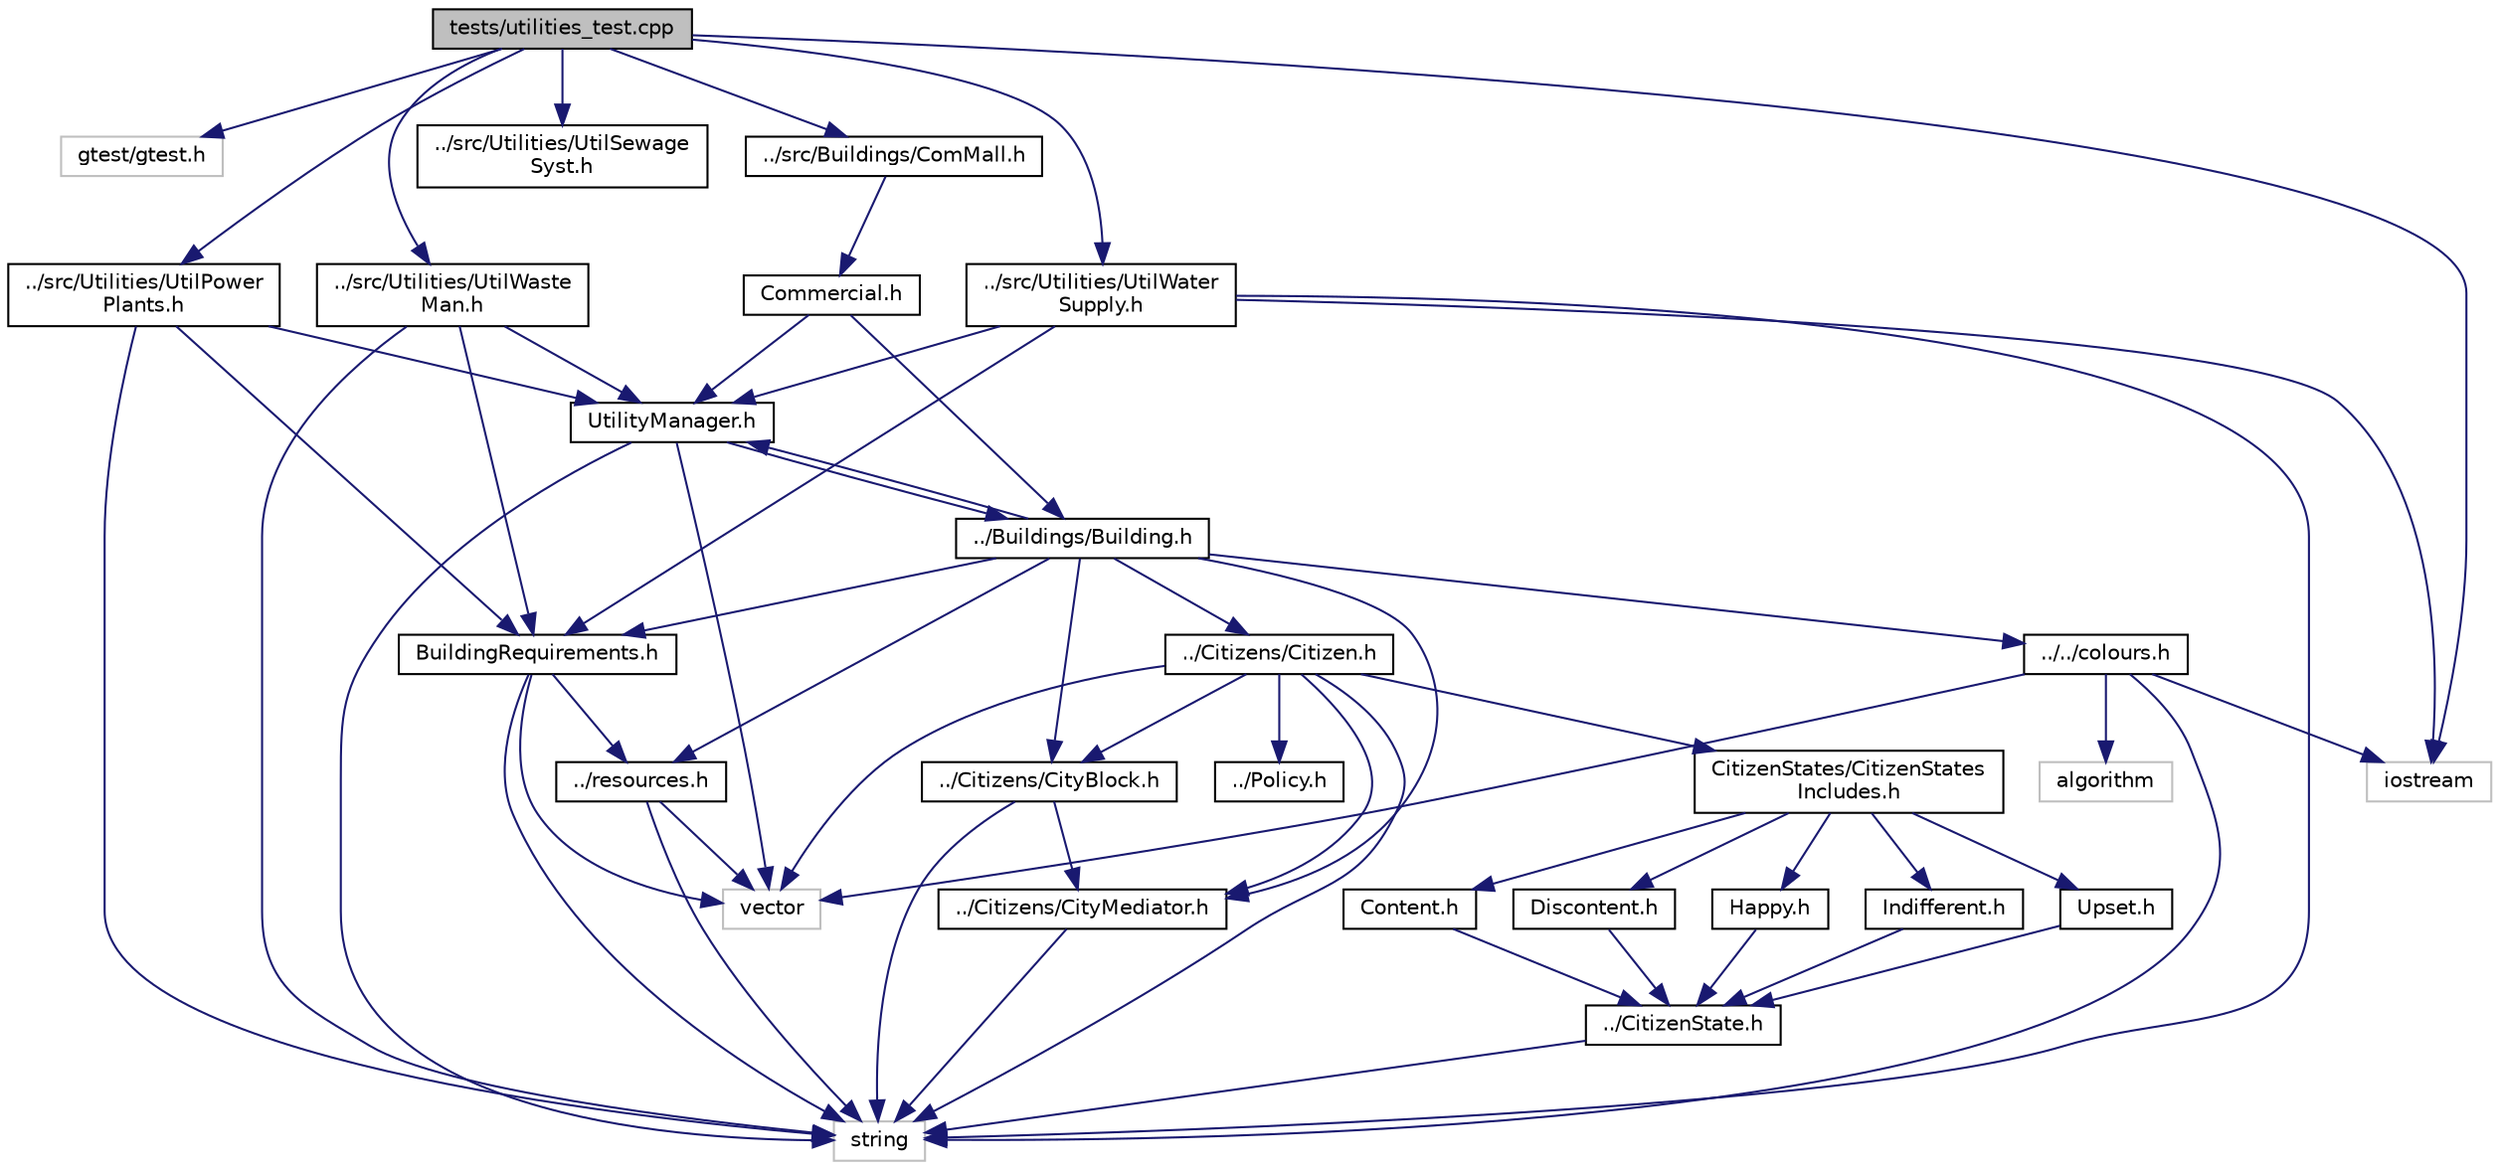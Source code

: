 digraph "tests/utilities_test.cpp"
{
 // LATEX_PDF_SIZE
  edge [fontname="Helvetica",fontsize="10",labelfontname="Helvetica",labelfontsize="10"];
  node [fontname="Helvetica",fontsize="10",shape=record];
  Node1 [label="tests/utilities_test.cpp",height=0.2,width=0.4,color="black", fillcolor="grey75", style="filled", fontcolor="black",tooltip=" "];
  Node1 -> Node2 [color="midnightblue",fontsize="10",style="solid"];
  Node2 [label="gtest/gtest.h",height=0.2,width=0.4,color="grey75", fillcolor="white", style="filled",tooltip=" "];
  Node1 -> Node3 [color="midnightblue",fontsize="10",style="solid"];
  Node3 [label="iostream",height=0.2,width=0.4,color="grey75", fillcolor="white", style="filled",tooltip=" "];
  Node1 -> Node4 [color="midnightblue",fontsize="10",style="solid"];
  Node4 [label="../src/Utilities/UtilPower\lPlants.h",height=0.2,width=0.4,color="black", fillcolor="white", style="filled",URL="$UtilPowerPlants_8h.html",tooltip="Header file for the UtilPowerPlants class which implements the Power Plant utility system."];
  Node4 -> Node5 [color="midnightblue",fontsize="10",style="solid"];
  Node5 [label="UtilityManager.h",height=0.2,width=0.4,color="black", fillcolor="white", style="filled",URL="$UtilityManager_8h.html",tooltip="Header file for the UtilityManager class, which serves as an abstract base class for utility services..."];
  Node5 -> Node6 [color="midnightblue",fontsize="10",style="solid"];
  Node6 [label="vector",height=0.2,width=0.4,color="grey75", fillcolor="white", style="filled",tooltip=" "];
  Node5 -> Node7 [color="midnightblue",fontsize="10",style="solid"];
  Node7 [label="string",height=0.2,width=0.4,color="grey75", fillcolor="white", style="filled",tooltip=" "];
  Node5 -> Node8 [color="midnightblue",fontsize="10",style="solid"];
  Node8 [label="../Buildings/Building.h",height=0.2,width=0.4,color="black", fillcolor="white", style="filled",URL="$Building_8h.html",tooltip=" "];
  Node8 -> Node9 [color="midnightblue",fontsize="10",style="solid"];
  Node9 [label="../../colours.h",height=0.2,width=0.4,color="black", fillcolor="white", style="filled",URL="$colours_8h.html",tooltip=" "];
  Node9 -> Node7 [color="midnightblue",fontsize="10",style="solid"];
  Node9 -> Node3 [color="midnightblue",fontsize="10",style="solid"];
  Node9 -> Node6 [color="midnightblue",fontsize="10",style="solid"];
  Node9 -> Node10 [color="midnightblue",fontsize="10",style="solid"];
  Node10 [label="algorithm",height=0.2,width=0.4,color="grey75", fillcolor="white", style="filled",tooltip=" "];
  Node8 -> Node5 [color="midnightblue",fontsize="10",style="solid"];
  Node8 -> Node11 [color="midnightblue",fontsize="10",style="solid"];
  Node11 [label="../Citizens/CityMediator.h",height=0.2,width=0.4,color="black", fillcolor="white", style="filled",URL="$CityMediator_8h.html",tooltip=" "];
  Node11 -> Node7 [color="midnightblue",fontsize="10",style="solid"];
  Node8 -> Node12 [color="midnightblue",fontsize="10",style="solid"];
  Node12 [label="../Citizens/CityBlock.h",height=0.2,width=0.4,color="black", fillcolor="white", style="filled",URL="$CityBlock_8h.html",tooltip=" "];
  Node12 -> Node11 [color="midnightblue",fontsize="10",style="solid"];
  Node12 -> Node7 [color="midnightblue",fontsize="10",style="solid"];
  Node8 -> Node13 [color="midnightblue",fontsize="10",style="solid"];
  Node13 [label="../Citizens/Citizen.h",height=0.2,width=0.4,color="black", fillcolor="white", style="filled",URL="$Citizen_8h.html",tooltip=" "];
  Node13 -> Node14 [color="midnightblue",fontsize="10",style="solid"];
  Node14 [label="CitizenStates/CitizenStates\lIncludes.h",height=0.2,width=0.4,color="black", fillcolor="white", style="filled",URL="$CitizenStatesIncludes_8h.html",tooltip=" "];
  Node14 -> Node15 [color="midnightblue",fontsize="10",style="solid"];
  Node15 [label="Content.h",height=0.2,width=0.4,color="black", fillcolor="white", style="filled",URL="$Content_8h.html",tooltip=" "];
  Node15 -> Node16 [color="midnightblue",fontsize="10",style="solid"];
  Node16 [label="../CitizenState.h",height=0.2,width=0.4,color="black", fillcolor="white", style="filled",URL="$CitizenState_8h.html",tooltip=" "];
  Node16 -> Node7 [color="midnightblue",fontsize="10",style="solid"];
  Node14 -> Node17 [color="midnightblue",fontsize="10",style="solid"];
  Node17 [label="Discontent.h",height=0.2,width=0.4,color="black", fillcolor="white", style="filled",URL="$Discontent_8h.html",tooltip=" "];
  Node17 -> Node16 [color="midnightblue",fontsize="10",style="solid"];
  Node14 -> Node18 [color="midnightblue",fontsize="10",style="solid"];
  Node18 [label="Happy.h",height=0.2,width=0.4,color="black", fillcolor="white", style="filled",URL="$Happy_8h.html",tooltip=" "];
  Node18 -> Node16 [color="midnightblue",fontsize="10",style="solid"];
  Node14 -> Node19 [color="midnightblue",fontsize="10",style="solid"];
  Node19 [label="Indifferent.h",height=0.2,width=0.4,color="black", fillcolor="white", style="filled",URL="$Indifferent_8h.html",tooltip=" "];
  Node19 -> Node16 [color="midnightblue",fontsize="10",style="solid"];
  Node14 -> Node20 [color="midnightblue",fontsize="10",style="solid"];
  Node20 [label="Upset.h",height=0.2,width=0.4,color="black", fillcolor="white", style="filled",URL="$Upset_8h.html",tooltip=" "];
  Node20 -> Node16 [color="midnightblue",fontsize="10",style="solid"];
  Node13 -> Node12 [color="midnightblue",fontsize="10",style="solid"];
  Node13 -> Node11 [color="midnightblue",fontsize="10",style="solid"];
  Node13 -> Node21 [color="midnightblue",fontsize="10",style="solid"];
  Node21 [label="../Policy.h",height=0.2,width=0.4,color="black", fillcolor="white", style="filled",URL="$Policy_8h.html",tooltip=" "];
  Node13 -> Node7 [color="midnightblue",fontsize="10",style="solid"];
  Node13 -> Node6 [color="midnightblue",fontsize="10",style="solid"];
  Node8 -> Node22 [color="midnightblue",fontsize="10",style="solid"];
  Node22 [label="../resources.h",height=0.2,width=0.4,color="black", fillcolor="white", style="filled",URL="$resources_8h.html",tooltip=" "];
  Node22 -> Node6 [color="midnightblue",fontsize="10",style="solid"];
  Node22 -> Node7 [color="midnightblue",fontsize="10",style="solid"];
  Node8 -> Node23 [color="midnightblue",fontsize="10",style="solid"];
  Node23 [label="BuildingRequirements.h",height=0.2,width=0.4,color="black", fillcolor="white", style="filled",URL="$BuildingRequirements_8h.html",tooltip=" "];
  Node23 -> Node22 [color="midnightblue",fontsize="10",style="solid"];
  Node23 -> Node6 [color="midnightblue",fontsize="10",style="solid"];
  Node23 -> Node7 [color="midnightblue",fontsize="10",style="solid"];
  Node4 -> Node23 [color="midnightblue",fontsize="10",style="solid"];
  Node4 -> Node7 [color="midnightblue",fontsize="10",style="solid"];
  Node1 -> Node24 [color="midnightblue",fontsize="10",style="solid"];
  Node24 [label="../src/Utilities/UtilSewage\lSyst.h",height=0.2,width=0.4,color="black", fillcolor="white", style="filled",URL="$UtilSewageSyst_8h.html",tooltip="Header file for the UtilSewageSyst class, implementing sewage system services."];
  Node1 -> Node25 [color="midnightblue",fontsize="10",style="solid"];
  Node25 [label="../src/Utilities/UtilWaste\lMan.h",height=0.2,width=0.4,color="black", fillcolor="white", style="filled",URL="$UtilWasteMan_8h.html",tooltip="Header file for the UtilWasteMan class, implementing waste management services."];
  Node25 -> Node5 [color="midnightblue",fontsize="10",style="solid"];
  Node25 -> Node23 [color="midnightblue",fontsize="10",style="solid"];
  Node25 -> Node7 [color="midnightblue",fontsize="10",style="solid"];
  Node1 -> Node26 [color="midnightblue",fontsize="10",style="solid"];
  Node26 [label="../src/Utilities/UtilWater\lSupply.h",height=0.2,width=0.4,color="black", fillcolor="white", style="filled",URL="$UtilWaterSupply_8h.html",tooltip="Header file for the UtilWaterSupply class, implementing water supply services."];
  Node26 -> Node5 [color="midnightblue",fontsize="10",style="solid"];
  Node26 -> Node23 [color="midnightblue",fontsize="10",style="solid"];
  Node26 -> Node3 [color="midnightblue",fontsize="10",style="solid"];
  Node26 -> Node7 [color="midnightblue",fontsize="10",style="solid"];
  Node1 -> Node27 [color="midnightblue",fontsize="10",style="solid"];
  Node27 [label="../src/Buildings/ComMall.h",height=0.2,width=0.4,color="black", fillcolor="white", style="filled",URL="$ComMall_8h.html",tooltip=" "];
  Node27 -> Node28 [color="midnightblue",fontsize="10",style="solid"];
  Node28 [label="Commercial.h",height=0.2,width=0.4,color="black", fillcolor="white", style="filled",URL="$Commercial_8h.html",tooltip=" "];
  Node28 -> Node8 [color="midnightblue",fontsize="10",style="solid"];
  Node28 -> Node5 [color="midnightblue",fontsize="10",style="solid"];
}
